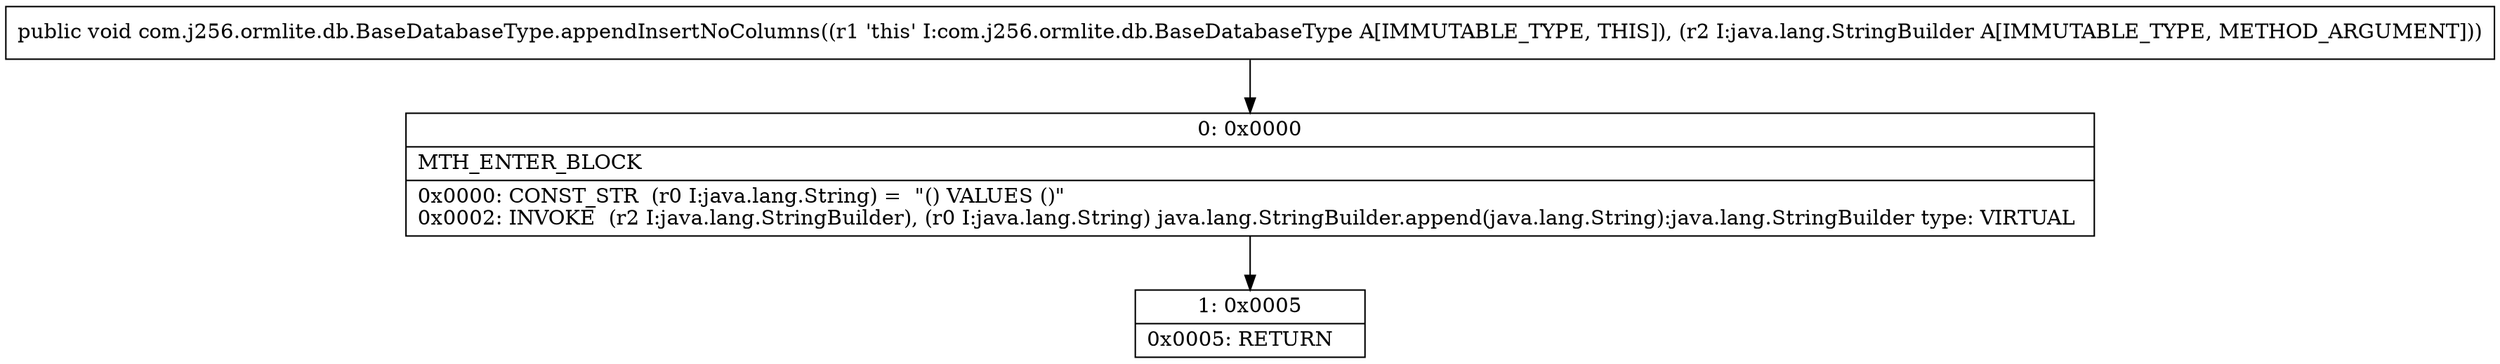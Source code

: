 digraph "CFG forcom.j256.ormlite.db.BaseDatabaseType.appendInsertNoColumns(Ljava\/lang\/StringBuilder;)V" {
Node_0 [shape=record,label="{0\:\ 0x0000|MTH_ENTER_BLOCK\l|0x0000: CONST_STR  (r0 I:java.lang.String) =  \"() VALUES ()\" \l0x0002: INVOKE  (r2 I:java.lang.StringBuilder), (r0 I:java.lang.String) java.lang.StringBuilder.append(java.lang.String):java.lang.StringBuilder type: VIRTUAL \l}"];
Node_1 [shape=record,label="{1\:\ 0x0005|0x0005: RETURN   \l}"];
MethodNode[shape=record,label="{public void com.j256.ormlite.db.BaseDatabaseType.appendInsertNoColumns((r1 'this' I:com.j256.ormlite.db.BaseDatabaseType A[IMMUTABLE_TYPE, THIS]), (r2 I:java.lang.StringBuilder A[IMMUTABLE_TYPE, METHOD_ARGUMENT])) }"];
MethodNode -> Node_0;
Node_0 -> Node_1;
}

